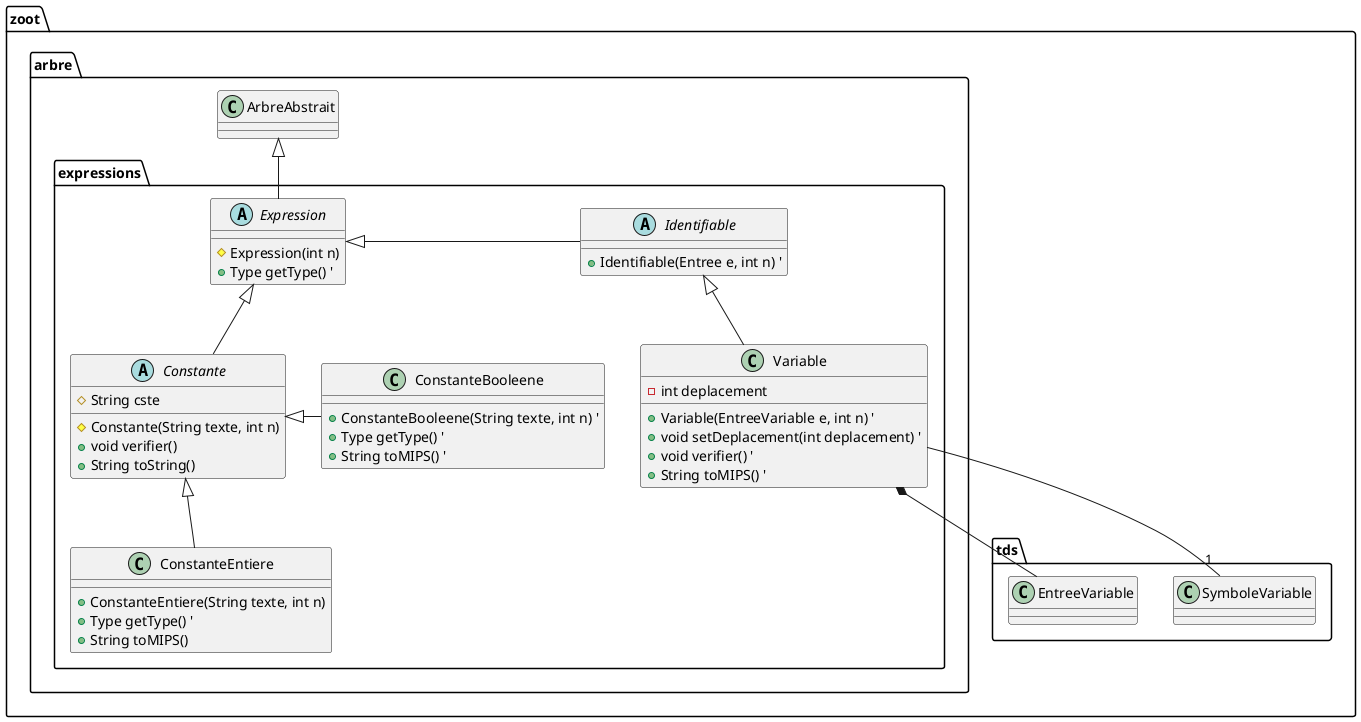 @startuml "Package expressions"
namespace zoot.arbre.expressions {
    ' Includes
    ' Classes
    abstract class Expression {
        # Expression(int n)
        + Type getType() '
    }

    abstract class Constante {
        # String cste
        # Constante(String texte, int n)
        + void verifier()
        + String toString()
    }

    class ConstanteEntiere {
        + ConstanteEntiere(String texte, int n)
        + Type getType() '
        + String toMIPS()
    }

    class ConstanteBooleene {
        + ConstanteBooleene(String texte, int n) '
        + Type getType() '
        + String toMIPS() '

    }

    abstract class Identifiable {
        + Identifiable(Entree e, int n) '
    }

    class Variable {
        - int deplacement
        + Variable(EntreeVariable e, int n) '
        + void setDeplacement(int deplacement) '
        + void verifier() '
        + String toMIPS() '
    }
    ' Relations entre les classes
    Expression -up-|> zoot.arbre.ArbreAbstrait
    Constante -up-|> Expression
    ConstanteEntiere -up-|> Constante
    ConstanteBooleene -right-|> Constante
    Identifiable -right-|> Expression
    Variable -up-|> Identifiable
    Variable --"1" zoot.tds.SymboleVariable
    Variable *-- zoot.tds.EntreeVariable
}
@enduml
